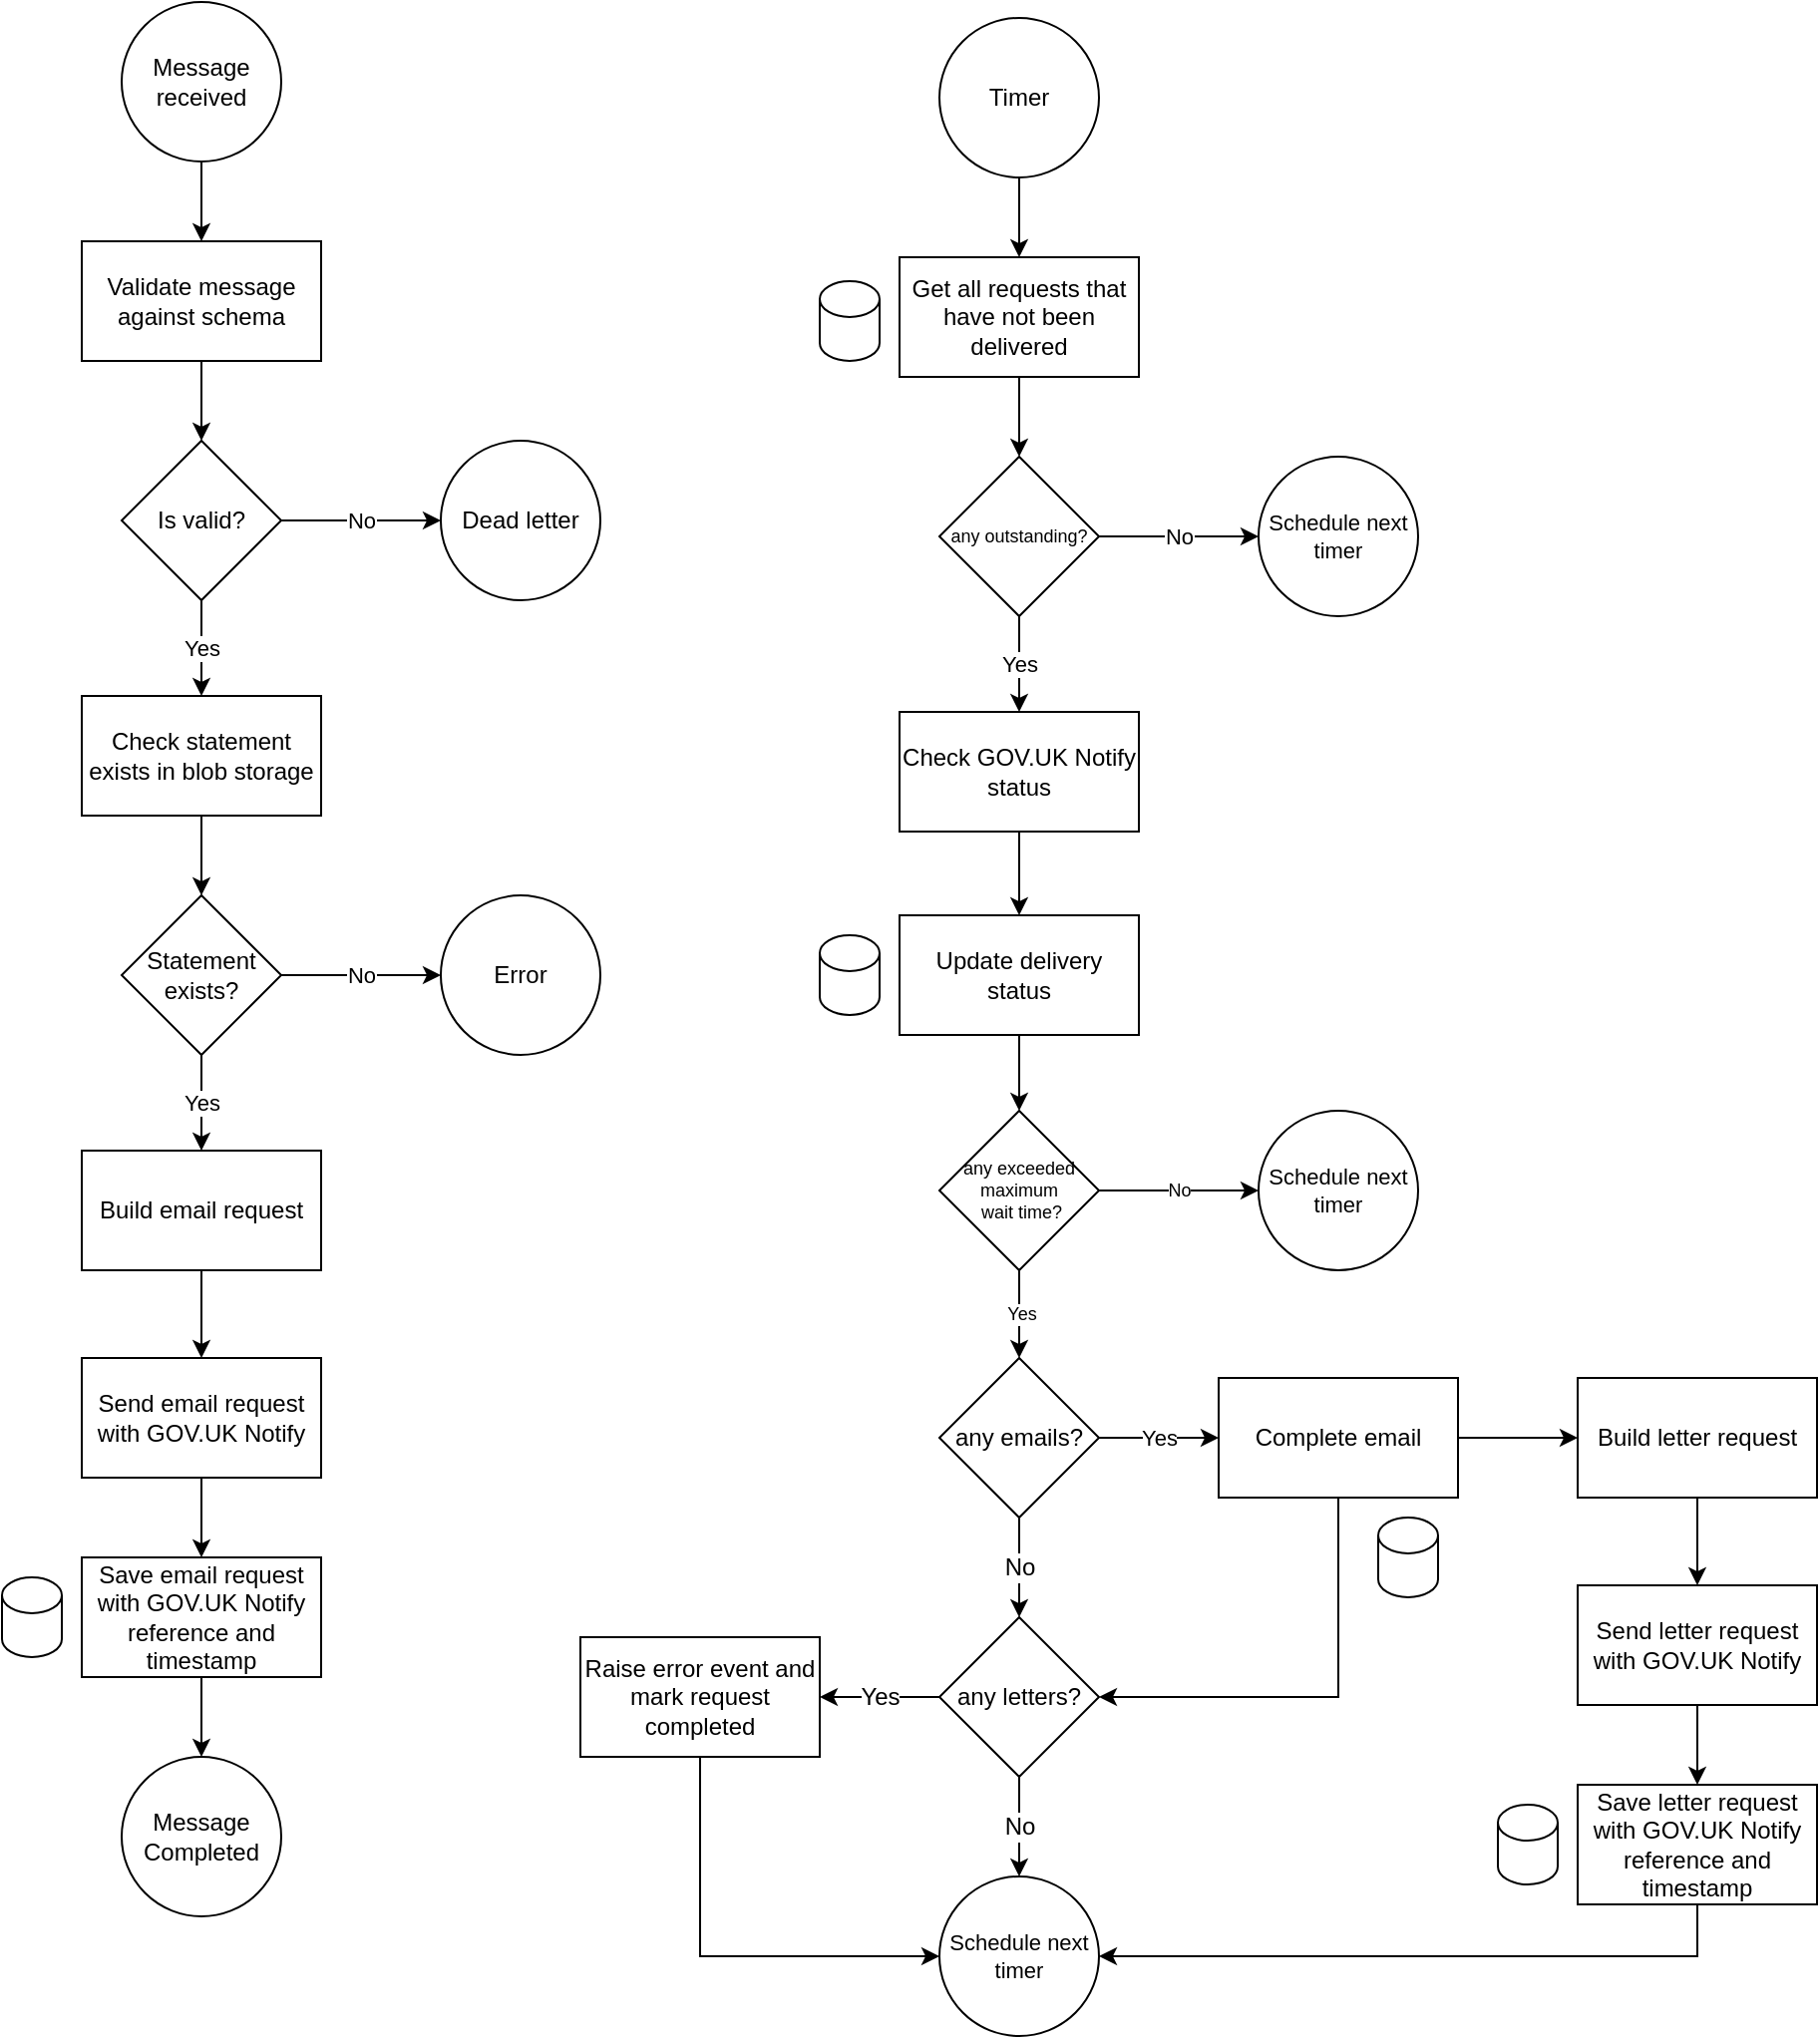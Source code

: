 <mxfile version="20.2.4" type="github">
  <diagram id="nKLjVvk67tKDoisFrhwJ" name="Page-1">
    <mxGraphModel dx="1422" dy="762" grid="1" gridSize="10" guides="1" tooltips="1" connect="1" arrows="1" fold="1" page="1" pageScale="1" pageWidth="827" pageHeight="1169" math="0" shadow="0">
      <root>
        <mxCell id="0" />
        <mxCell id="1" parent="0" />
        <mxCell id="d-9DvimB6q5o7fu3-Ovl-3" value="" style="edgeStyle=orthogonalEdgeStyle;rounded=0;orthogonalLoop=1;jettySize=auto;html=1;" edge="1" parent="1" source="d-9DvimB6q5o7fu3-Ovl-1" target="d-9DvimB6q5o7fu3-Ovl-2">
          <mxGeometry relative="1" as="geometry" />
        </mxCell>
        <mxCell id="d-9DvimB6q5o7fu3-Ovl-1" value="Message received" style="ellipse;whiteSpace=wrap;html=1;aspect=fixed;" vertex="1" parent="1">
          <mxGeometry x="240" y="120" width="80" height="80" as="geometry" />
        </mxCell>
        <mxCell id="d-9DvimB6q5o7fu3-Ovl-5" value="" style="edgeStyle=orthogonalEdgeStyle;rounded=0;orthogonalLoop=1;jettySize=auto;html=1;" edge="1" parent="1" source="d-9DvimB6q5o7fu3-Ovl-2" target="d-9DvimB6q5o7fu3-Ovl-4">
          <mxGeometry relative="1" as="geometry" />
        </mxCell>
        <mxCell id="d-9DvimB6q5o7fu3-Ovl-2" value="Validate message against schema" style="whiteSpace=wrap;html=1;" vertex="1" parent="1">
          <mxGeometry x="220" y="240" width="120" height="60" as="geometry" />
        </mxCell>
        <mxCell id="d-9DvimB6q5o7fu3-Ovl-7" value="No" style="edgeStyle=orthogonalEdgeStyle;rounded=0;orthogonalLoop=1;jettySize=auto;html=1;" edge="1" parent="1" source="d-9DvimB6q5o7fu3-Ovl-4" target="d-9DvimB6q5o7fu3-Ovl-6">
          <mxGeometry relative="1" as="geometry" />
        </mxCell>
        <mxCell id="d-9DvimB6q5o7fu3-Ovl-9" value="Yes" style="edgeStyle=orthogonalEdgeStyle;rounded=0;orthogonalLoop=1;jettySize=auto;html=1;" edge="1" parent="1" source="d-9DvimB6q5o7fu3-Ovl-4" target="d-9DvimB6q5o7fu3-Ovl-8">
          <mxGeometry relative="1" as="geometry" />
        </mxCell>
        <mxCell id="d-9DvimB6q5o7fu3-Ovl-4" value="Is valid?" style="rhombus;whiteSpace=wrap;html=1;" vertex="1" parent="1">
          <mxGeometry x="240" y="340" width="80" height="80" as="geometry" />
        </mxCell>
        <mxCell id="d-9DvimB6q5o7fu3-Ovl-6" value="Dead letter" style="ellipse;whiteSpace=wrap;html=1;aspect=fixed;" vertex="1" parent="1">
          <mxGeometry x="400" y="340" width="80" height="80" as="geometry" />
        </mxCell>
        <mxCell id="d-9DvimB6q5o7fu3-Ovl-11" value="" style="edgeStyle=orthogonalEdgeStyle;rounded=0;orthogonalLoop=1;jettySize=auto;html=1;" edge="1" parent="1" source="d-9DvimB6q5o7fu3-Ovl-8" target="d-9DvimB6q5o7fu3-Ovl-10">
          <mxGeometry relative="1" as="geometry" />
        </mxCell>
        <mxCell id="d-9DvimB6q5o7fu3-Ovl-8" value="Check statement exists in blob storage" style="whiteSpace=wrap;html=1;" vertex="1" parent="1">
          <mxGeometry x="220" y="468" width="120" height="60" as="geometry" />
        </mxCell>
        <mxCell id="d-9DvimB6q5o7fu3-Ovl-13" value="No" style="edgeStyle=orthogonalEdgeStyle;rounded=0;orthogonalLoop=1;jettySize=auto;html=1;" edge="1" parent="1" source="d-9DvimB6q5o7fu3-Ovl-10" target="d-9DvimB6q5o7fu3-Ovl-12">
          <mxGeometry relative="1" as="geometry" />
        </mxCell>
        <mxCell id="d-9DvimB6q5o7fu3-Ovl-15" value="Yes" style="edgeStyle=orthogonalEdgeStyle;rounded=0;orthogonalLoop=1;jettySize=auto;html=1;" edge="1" parent="1" source="d-9DvimB6q5o7fu3-Ovl-10" target="d-9DvimB6q5o7fu3-Ovl-14">
          <mxGeometry relative="1" as="geometry" />
        </mxCell>
        <mxCell id="d-9DvimB6q5o7fu3-Ovl-10" value="Statement exists?" style="rhombus;whiteSpace=wrap;html=1;" vertex="1" parent="1">
          <mxGeometry x="240" y="568" width="80" height="80" as="geometry" />
        </mxCell>
        <mxCell id="d-9DvimB6q5o7fu3-Ovl-12" value="Error" style="ellipse;whiteSpace=wrap;html=1;aspect=fixed;" vertex="1" parent="1">
          <mxGeometry x="400" y="568" width="80" height="80" as="geometry" />
        </mxCell>
        <mxCell id="d-9DvimB6q5o7fu3-Ovl-17" value="" style="edgeStyle=orthogonalEdgeStyle;rounded=0;orthogonalLoop=1;jettySize=auto;html=1;" edge="1" parent="1" source="d-9DvimB6q5o7fu3-Ovl-14" target="d-9DvimB6q5o7fu3-Ovl-16">
          <mxGeometry relative="1" as="geometry" />
        </mxCell>
        <mxCell id="d-9DvimB6q5o7fu3-Ovl-14" value="Build email request" style="whiteSpace=wrap;html=1;" vertex="1" parent="1">
          <mxGeometry x="220" y="696" width="120" height="60" as="geometry" />
        </mxCell>
        <mxCell id="d-9DvimB6q5o7fu3-Ovl-19" value="" style="edgeStyle=orthogonalEdgeStyle;rounded=0;orthogonalLoop=1;jettySize=auto;html=1;" edge="1" parent="1" source="d-9DvimB6q5o7fu3-Ovl-16" target="d-9DvimB6q5o7fu3-Ovl-18">
          <mxGeometry relative="1" as="geometry" />
        </mxCell>
        <mxCell id="d-9DvimB6q5o7fu3-Ovl-16" value="Send email request with GOV.UK Notify" style="whiteSpace=wrap;html=1;" vertex="1" parent="1">
          <mxGeometry x="220" y="800" width="120" height="60" as="geometry" />
        </mxCell>
        <mxCell id="d-9DvimB6q5o7fu3-Ovl-22" style="edgeStyle=orthogonalEdgeStyle;rounded=0;orthogonalLoop=1;jettySize=auto;html=1;" edge="1" parent="1" source="d-9DvimB6q5o7fu3-Ovl-18" target="d-9DvimB6q5o7fu3-Ovl-21">
          <mxGeometry relative="1" as="geometry" />
        </mxCell>
        <mxCell id="d-9DvimB6q5o7fu3-Ovl-18" value="Save email request with GOV.UK Notify reference and timestamp" style="whiteSpace=wrap;html=1;" vertex="1" parent="1">
          <mxGeometry x="220" y="900" width="120" height="60" as="geometry" />
        </mxCell>
        <mxCell id="d-9DvimB6q5o7fu3-Ovl-20" value="" style="shape=cylinder3;whiteSpace=wrap;html=1;boundedLbl=1;backgroundOutline=1;size=9;" vertex="1" parent="1">
          <mxGeometry x="180" y="910" width="30" height="40" as="geometry" />
        </mxCell>
        <mxCell id="d-9DvimB6q5o7fu3-Ovl-21" value="Message Completed" style="ellipse;whiteSpace=wrap;html=1;aspect=fixed;" vertex="1" parent="1">
          <mxGeometry x="240" y="1000" width="80" height="80" as="geometry" />
        </mxCell>
        <mxCell id="d-9DvimB6q5o7fu3-Ovl-23" value="" style="edgeStyle=orthogonalEdgeStyle;rounded=0;orthogonalLoop=1;jettySize=auto;html=1;" edge="1" parent="1" source="d-9DvimB6q5o7fu3-Ovl-24" target="d-9DvimB6q5o7fu3-Ovl-26">
          <mxGeometry relative="1" as="geometry" />
        </mxCell>
        <mxCell id="d-9DvimB6q5o7fu3-Ovl-24" value="Timer" style="ellipse;whiteSpace=wrap;html=1;aspect=fixed;" vertex="1" parent="1">
          <mxGeometry x="650" y="128" width="80" height="80" as="geometry" />
        </mxCell>
        <mxCell id="d-9DvimB6q5o7fu3-Ovl-25" value="" style="edgeStyle=orthogonalEdgeStyle;rounded=0;orthogonalLoop=1;jettySize=auto;html=1;" edge="1" parent="1" source="d-9DvimB6q5o7fu3-Ovl-26" target="d-9DvimB6q5o7fu3-Ovl-29">
          <mxGeometry relative="1" as="geometry" />
        </mxCell>
        <mxCell id="d-9DvimB6q5o7fu3-Ovl-26" value="Get all requests that have not been delivered" style="whiteSpace=wrap;html=1;" vertex="1" parent="1">
          <mxGeometry x="630" y="248" width="120" height="60" as="geometry" />
        </mxCell>
        <mxCell id="d-9DvimB6q5o7fu3-Ovl-27" value="No" style="edgeStyle=orthogonalEdgeStyle;rounded=0;orthogonalLoop=1;jettySize=auto;html=1;" edge="1" parent="1" source="d-9DvimB6q5o7fu3-Ovl-29" target="d-9DvimB6q5o7fu3-Ovl-30">
          <mxGeometry relative="1" as="geometry" />
        </mxCell>
        <mxCell id="d-9DvimB6q5o7fu3-Ovl-28" value="Yes" style="edgeStyle=orthogonalEdgeStyle;rounded=0;orthogonalLoop=1;jettySize=auto;html=1;" edge="1" parent="1" source="d-9DvimB6q5o7fu3-Ovl-29" target="d-9DvimB6q5o7fu3-Ovl-32">
          <mxGeometry relative="1" as="geometry" />
        </mxCell>
        <mxCell id="d-9DvimB6q5o7fu3-Ovl-29" value="any outstanding?" style="rhombus;whiteSpace=wrap;html=1;fontSize=9;" vertex="1" parent="1">
          <mxGeometry x="650" y="348" width="80" height="80" as="geometry" />
        </mxCell>
        <mxCell id="d-9DvimB6q5o7fu3-Ovl-30" value="Schedule next timer" style="ellipse;whiteSpace=wrap;html=1;aspect=fixed;fontSize=11;" vertex="1" parent="1">
          <mxGeometry x="810" y="348" width="80" height="80" as="geometry" />
        </mxCell>
        <mxCell id="d-9DvimB6q5o7fu3-Ovl-31" value="" style="edgeStyle=orthogonalEdgeStyle;rounded=0;orthogonalLoop=1;jettySize=auto;html=1;entryX=0.5;entryY=0;entryDx=0;entryDy=0;" edge="1" parent="1" source="d-9DvimB6q5o7fu3-Ovl-32" target="d-9DvimB6q5o7fu3-Ovl-38">
          <mxGeometry relative="1" as="geometry">
            <mxPoint x="690" y="576" as="targetPoint" />
          </mxGeometry>
        </mxCell>
        <mxCell id="d-9DvimB6q5o7fu3-Ovl-32" value="Check GOV.UK Notify status" style="whiteSpace=wrap;html=1;" vertex="1" parent="1">
          <mxGeometry x="630" y="476" width="120" height="60" as="geometry" />
        </mxCell>
        <mxCell id="d-9DvimB6q5o7fu3-Ovl-47" value="" style="edgeStyle=orthogonalEdgeStyle;rounded=0;orthogonalLoop=1;jettySize=auto;html=1;fontSize=9;" edge="1" parent="1" source="d-9DvimB6q5o7fu3-Ovl-38" target="d-9DvimB6q5o7fu3-Ovl-46">
          <mxGeometry relative="1" as="geometry" />
        </mxCell>
        <mxCell id="d-9DvimB6q5o7fu3-Ovl-38" value="Update delivery status" style="whiteSpace=wrap;html=1;" vertex="1" parent="1">
          <mxGeometry x="630" y="578" width="120" height="60" as="geometry" />
        </mxCell>
        <mxCell id="d-9DvimB6q5o7fu3-Ovl-45" value="" style="shape=cylinder3;whiteSpace=wrap;html=1;boundedLbl=1;backgroundOutline=1;size=9;" vertex="1" parent="1">
          <mxGeometry x="590" y="260" width="30" height="40" as="geometry" />
        </mxCell>
        <mxCell id="d-9DvimB6q5o7fu3-Ovl-49" value="No" style="edgeStyle=orthogonalEdgeStyle;rounded=0;orthogonalLoop=1;jettySize=auto;html=1;fontSize=9;" edge="1" parent="1" source="d-9DvimB6q5o7fu3-Ovl-46" target="d-9DvimB6q5o7fu3-Ovl-48">
          <mxGeometry relative="1" as="geometry" />
        </mxCell>
        <mxCell id="d-9DvimB6q5o7fu3-Ovl-52" value="Yes" style="edgeStyle=orthogonalEdgeStyle;rounded=0;orthogonalLoop=1;jettySize=auto;html=1;fontSize=9;" edge="1" parent="1" source="d-9DvimB6q5o7fu3-Ovl-46">
          <mxGeometry relative="1" as="geometry">
            <mxPoint x="690" y="800" as="targetPoint" />
          </mxGeometry>
        </mxCell>
        <mxCell id="d-9DvimB6q5o7fu3-Ovl-46" value="any exceeded maximum&lt;br&gt;&amp;nbsp;wait time?" style="rhombus;whiteSpace=wrap;html=1;fontSize=9;" vertex="1" parent="1">
          <mxGeometry x="650" y="676" width="80" height="80" as="geometry" />
        </mxCell>
        <mxCell id="d-9DvimB6q5o7fu3-Ovl-48" value="Schedule next timer" style="ellipse;whiteSpace=wrap;html=1;aspect=fixed;fontSize=11;" vertex="1" parent="1">
          <mxGeometry x="810" y="676" width="80" height="80" as="geometry" />
        </mxCell>
        <mxCell id="d-9DvimB6q5o7fu3-Ovl-50" value="" style="shape=cylinder3;whiteSpace=wrap;html=1;boundedLbl=1;backgroundOutline=1;size=9;" vertex="1" parent="1">
          <mxGeometry x="590" y="588" width="30" height="40" as="geometry" />
        </mxCell>
        <mxCell id="d-9DvimB6q5o7fu3-Ovl-55" value="Yes" style="edgeStyle=orthogonalEdgeStyle;rounded=0;orthogonalLoop=1;jettySize=auto;html=1;fontSize=11;" edge="1" parent="1" source="d-9DvimB6q5o7fu3-Ovl-53" target="d-9DvimB6q5o7fu3-Ovl-54">
          <mxGeometry relative="1" as="geometry" />
        </mxCell>
        <mxCell id="d-9DvimB6q5o7fu3-Ovl-57" value="No" style="edgeStyle=orthogonalEdgeStyle;rounded=0;orthogonalLoop=1;jettySize=auto;html=1;fontSize=12;" edge="1" parent="1" source="d-9DvimB6q5o7fu3-Ovl-53" target="d-9DvimB6q5o7fu3-Ovl-56">
          <mxGeometry relative="1" as="geometry" />
        </mxCell>
        <mxCell id="d-9DvimB6q5o7fu3-Ovl-53" value="any emails?" style="rhombus;whiteSpace=wrap;html=1;fontSize=12;" vertex="1" parent="1">
          <mxGeometry x="650" y="800" width="80" height="80" as="geometry" />
        </mxCell>
        <mxCell id="d-9DvimB6q5o7fu3-Ovl-58" style="edgeStyle=orthogonalEdgeStyle;rounded=0;orthogonalLoop=1;jettySize=auto;html=1;entryX=1;entryY=0.5;entryDx=0;entryDy=0;fontSize=12;" edge="1" parent="1" source="d-9DvimB6q5o7fu3-Ovl-54" target="d-9DvimB6q5o7fu3-Ovl-56">
          <mxGeometry relative="1" as="geometry">
            <Array as="points">
              <mxPoint x="850" y="970" />
            </Array>
          </mxGeometry>
        </mxCell>
        <mxCell id="d-9DvimB6q5o7fu3-Ovl-95" style="edgeStyle=orthogonalEdgeStyle;rounded=0;orthogonalLoop=1;jettySize=auto;html=1;entryX=0;entryY=0.5;entryDx=0;entryDy=0;fontSize=12;" edge="1" parent="1" source="d-9DvimB6q5o7fu3-Ovl-54" target="d-9DvimB6q5o7fu3-Ovl-88">
          <mxGeometry relative="1" as="geometry" />
        </mxCell>
        <mxCell id="d-9DvimB6q5o7fu3-Ovl-54" value="Complete email" style="whiteSpace=wrap;html=1;fontSize=12;" vertex="1" parent="1">
          <mxGeometry x="790" y="810" width="120" height="60" as="geometry" />
        </mxCell>
        <mxCell id="d-9DvimB6q5o7fu3-Ovl-60" value="No" style="edgeStyle=orthogonalEdgeStyle;rounded=0;orthogonalLoop=1;jettySize=auto;html=1;entryX=0.5;entryY=0;entryDx=0;entryDy=0;fontSize=12;" edge="1" parent="1" source="d-9DvimB6q5o7fu3-Ovl-56" target="d-9DvimB6q5o7fu3-Ovl-59">
          <mxGeometry relative="1" as="geometry" />
        </mxCell>
        <mxCell id="d-9DvimB6q5o7fu3-Ovl-62" value="Yes" style="edgeStyle=orthogonalEdgeStyle;rounded=0;orthogonalLoop=1;jettySize=auto;html=1;fontSize=12;" edge="1" parent="1" source="d-9DvimB6q5o7fu3-Ovl-56" target="d-9DvimB6q5o7fu3-Ovl-61">
          <mxGeometry relative="1" as="geometry" />
        </mxCell>
        <mxCell id="d-9DvimB6q5o7fu3-Ovl-56" value="any letters?" style="rhombus;whiteSpace=wrap;html=1;fontSize=12;" vertex="1" parent="1">
          <mxGeometry x="650" y="930" width="80" height="80" as="geometry" />
        </mxCell>
        <mxCell id="d-9DvimB6q5o7fu3-Ovl-59" value="Schedule next timer" style="ellipse;whiteSpace=wrap;html=1;aspect=fixed;fontSize=11;" vertex="1" parent="1">
          <mxGeometry x="650" y="1060" width="80" height="80" as="geometry" />
        </mxCell>
        <mxCell id="d-9DvimB6q5o7fu3-Ovl-63" style="edgeStyle=orthogonalEdgeStyle;rounded=0;orthogonalLoop=1;jettySize=auto;html=1;entryX=0;entryY=0.5;entryDx=0;entryDy=0;fontSize=12;" edge="1" parent="1" source="d-9DvimB6q5o7fu3-Ovl-61" target="d-9DvimB6q5o7fu3-Ovl-59">
          <mxGeometry relative="1" as="geometry">
            <Array as="points">
              <mxPoint x="530" y="1100" />
            </Array>
          </mxGeometry>
        </mxCell>
        <mxCell id="d-9DvimB6q5o7fu3-Ovl-61" value="Raise error event and mark request completed" style="whiteSpace=wrap;html=1;" vertex="1" parent="1">
          <mxGeometry x="470" y="940" width="120" height="60" as="geometry" />
        </mxCell>
        <mxCell id="d-9DvimB6q5o7fu3-Ovl-86" value="" style="shape=cylinder3;whiteSpace=wrap;html=1;boundedLbl=1;backgroundOutline=1;size=9;" vertex="1" parent="1">
          <mxGeometry x="870" y="880" width="30" height="40" as="geometry" />
        </mxCell>
        <mxCell id="d-9DvimB6q5o7fu3-Ovl-87" value="" style="edgeStyle=orthogonalEdgeStyle;rounded=0;orthogonalLoop=1;jettySize=auto;html=1;" edge="1" parent="1" source="d-9DvimB6q5o7fu3-Ovl-88" target="d-9DvimB6q5o7fu3-Ovl-90">
          <mxGeometry relative="1" as="geometry" />
        </mxCell>
        <mxCell id="d-9DvimB6q5o7fu3-Ovl-88" value="Build letter request" style="whiteSpace=wrap;html=1;" vertex="1" parent="1">
          <mxGeometry x="970" y="810" width="120" height="60" as="geometry" />
        </mxCell>
        <mxCell id="d-9DvimB6q5o7fu3-Ovl-89" value="" style="edgeStyle=orthogonalEdgeStyle;rounded=0;orthogonalLoop=1;jettySize=auto;html=1;" edge="1" parent="1" source="d-9DvimB6q5o7fu3-Ovl-90" target="d-9DvimB6q5o7fu3-Ovl-92">
          <mxGeometry relative="1" as="geometry" />
        </mxCell>
        <mxCell id="d-9DvimB6q5o7fu3-Ovl-90" value="Send letter request with GOV.UK Notify" style="whiteSpace=wrap;html=1;" vertex="1" parent="1">
          <mxGeometry x="970" y="914" width="120" height="60" as="geometry" />
        </mxCell>
        <mxCell id="d-9DvimB6q5o7fu3-Ovl-96" style="edgeStyle=orthogonalEdgeStyle;rounded=0;orthogonalLoop=1;jettySize=auto;html=1;entryX=1;entryY=0.5;entryDx=0;entryDy=0;fontSize=12;exitX=0.5;exitY=1;exitDx=0;exitDy=0;" edge="1" parent="1" source="d-9DvimB6q5o7fu3-Ovl-92" target="d-9DvimB6q5o7fu3-Ovl-59">
          <mxGeometry relative="1" as="geometry" />
        </mxCell>
        <mxCell id="d-9DvimB6q5o7fu3-Ovl-92" value="Save letter request with GOV.UK Notify reference and timestamp" style="whiteSpace=wrap;html=1;" vertex="1" parent="1">
          <mxGeometry x="970" y="1014" width="120" height="60" as="geometry" />
        </mxCell>
        <mxCell id="d-9DvimB6q5o7fu3-Ovl-93" value="" style="shape=cylinder3;whiteSpace=wrap;html=1;boundedLbl=1;backgroundOutline=1;size=9;" vertex="1" parent="1">
          <mxGeometry x="930" y="1024" width="30" height="40" as="geometry" />
        </mxCell>
      </root>
    </mxGraphModel>
  </diagram>
</mxfile>
